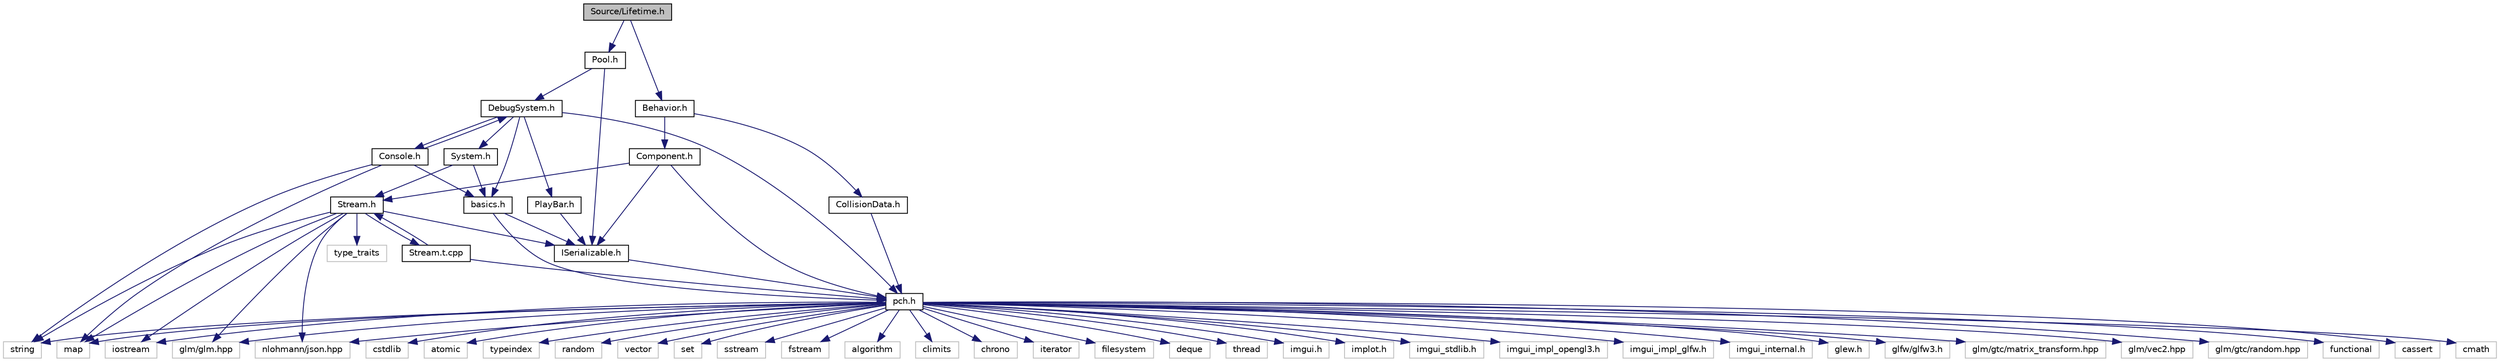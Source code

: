 digraph "Source/Lifetime.h"
{
 // LATEX_PDF_SIZE
  edge [fontname="Helvetica",fontsize="10",labelfontname="Helvetica",labelfontsize="10"];
  node [fontname="Helvetica",fontsize="10",shape=record];
  Node1 [label="Source/Lifetime.h",height=0.2,width=0.4,color="black", fillcolor="grey75", style="filled", fontcolor="black",tooltip="Component that destroys it's Enity after a given length of time."];
  Node1 -> Node2 [color="midnightblue",fontsize="10",style="solid",fontname="Helvetica"];
  Node2 [label="Behavior.h",height=0.2,width=0.4,color="black", fillcolor="white", style="filled",URL="$d8/dd5/Behavior_8h.html",tooltip="Virtual behavior component header."];
  Node2 -> Node3 [color="midnightblue",fontsize="10",style="solid",fontname="Helvetica"];
  Node3 [label="Component.h",height=0.2,width=0.4,color="black", fillcolor="white", style="filled",URL="$d0/da1/Component_8h.html",tooltip="Virtual component header."];
  Node3 -> Node4 [color="midnightblue",fontsize="10",style="solid",fontname="Helvetica"];
  Node4 [label="pch.h",height=0.2,width=0.4,color="black", fillcolor="white", style="filled",URL="$de/d3a/pch_8h.html",tooltip="This is a precompiled header file."];
  Node4 -> Node5 [color="midnightblue",fontsize="10",style="solid",fontname="Helvetica"];
  Node5 [label="functional",height=0.2,width=0.4,color="grey75", fillcolor="white", style="filled",tooltip=" "];
  Node4 -> Node6 [color="midnightblue",fontsize="10",style="solid",fontname="Helvetica"];
  Node6 [label="iostream",height=0.2,width=0.4,color="grey75", fillcolor="white", style="filled",tooltip=" "];
  Node4 -> Node7 [color="midnightblue",fontsize="10",style="solid",fontname="Helvetica"];
  Node7 [label="cassert",height=0.2,width=0.4,color="grey75", fillcolor="white", style="filled",tooltip=" "];
  Node4 -> Node8 [color="midnightblue",fontsize="10",style="solid",fontname="Helvetica"];
  Node8 [label="cmath",height=0.2,width=0.4,color="grey75", fillcolor="white", style="filled",tooltip=" "];
  Node4 -> Node9 [color="midnightblue",fontsize="10",style="solid",fontname="Helvetica"];
  Node9 [label="cstdlib",height=0.2,width=0.4,color="grey75", fillcolor="white", style="filled",tooltip=" "];
  Node4 -> Node10 [color="midnightblue",fontsize="10",style="solid",fontname="Helvetica"];
  Node10 [label="atomic",height=0.2,width=0.4,color="grey75", fillcolor="white", style="filled",tooltip=" "];
  Node4 -> Node11 [color="midnightblue",fontsize="10",style="solid",fontname="Helvetica"];
  Node11 [label="typeindex",height=0.2,width=0.4,color="grey75", fillcolor="white", style="filled",tooltip=" "];
  Node4 -> Node12 [color="midnightblue",fontsize="10",style="solid",fontname="Helvetica"];
  Node12 [label="random",height=0.2,width=0.4,color="grey75", fillcolor="white", style="filled",tooltip=" "];
  Node4 -> Node13 [color="midnightblue",fontsize="10",style="solid",fontname="Helvetica"];
  Node13 [label="vector",height=0.2,width=0.4,color="grey75", fillcolor="white", style="filled",tooltip=" "];
  Node4 -> Node14 [color="midnightblue",fontsize="10",style="solid",fontname="Helvetica"];
  Node14 [label="string",height=0.2,width=0.4,color="grey75", fillcolor="white", style="filled",tooltip=" "];
  Node4 -> Node15 [color="midnightblue",fontsize="10",style="solid",fontname="Helvetica"];
  Node15 [label="map",height=0.2,width=0.4,color="grey75", fillcolor="white", style="filled",tooltip=" "];
  Node4 -> Node16 [color="midnightblue",fontsize="10",style="solid",fontname="Helvetica"];
  Node16 [label="set",height=0.2,width=0.4,color="grey75", fillcolor="white", style="filled",tooltip=" "];
  Node4 -> Node17 [color="midnightblue",fontsize="10",style="solid",fontname="Helvetica"];
  Node17 [label="sstream",height=0.2,width=0.4,color="grey75", fillcolor="white", style="filled",tooltip=" "];
  Node4 -> Node18 [color="midnightblue",fontsize="10",style="solid",fontname="Helvetica"];
  Node18 [label="fstream",height=0.2,width=0.4,color="grey75", fillcolor="white", style="filled",tooltip=" "];
  Node4 -> Node19 [color="midnightblue",fontsize="10",style="solid",fontname="Helvetica"];
  Node19 [label="algorithm",height=0.2,width=0.4,color="grey75", fillcolor="white", style="filled",tooltip=" "];
  Node4 -> Node20 [color="midnightblue",fontsize="10",style="solid",fontname="Helvetica"];
  Node20 [label="climits",height=0.2,width=0.4,color="grey75", fillcolor="white", style="filled",tooltip=" "];
  Node4 -> Node21 [color="midnightblue",fontsize="10",style="solid",fontname="Helvetica"];
  Node21 [label="chrono",height=0.2,width=0.4,color="grey75", fillcolor="white", style="filled",tooltip=" "];
  Node4 -> Node22 [color="midnightblue",fontsize="10",style="solid",fontname="Helvetica"];
  Node22 [label="iterator",height=0.2,width=0.4,color="grey75", fillcolor="white", style="filled",tooltip=" "];
  Node4 -> Node23 [color="midnightblue",fontsize="10",style="solid",fontname="Helvetica"];
  Node23 [label="filesystem",height=0.2,width=0.4,color="grey75", fillcolor="white", style="filled",tooltip=" "];
  Node4 -> Node24 [color="midnightblue",fontsize="10",style="solid",fontname="Helvetica"];
  Node24 [label="deque",height=0.2,width=0.4,color="grey75", fillcolor="white", style="filled",tooltip=" "];
  Node4 -> Node25 [color="midnightblue",fontsize="10",style="solid",fontname="Helvetica"];
  Node25 [label="thread",height=0.2,width=0.4,color="grey75", fillcolor="white", style="filled",tooltip=" "];
  Node4 -> Node26 [color="midnightblue",fontsize="10",style="solid",fontname="Helvetica"];
  Node26 [label="imgui.h",height=0.2,width=0.4,color="grey75", fillcolor="white", style="filled",tooltip=" "];
  Node4 -> Node27 [color="midnightblue",fontsize="10",style="solid",fontname="Helvetica"];
  Node27 [label="implot.h",height=0.2,width=0.4,color="grey75", fillcolor="white", style="filled",tooltip=" "];
  Node4 -> Node28 [color="midnightblue",fontsize="10",style="solid",fontname="Helvetica"];
  Node28 [label="imgui_stdlib.h",height=0.2,width=0.4,color="grey75", fillcolor="white", style="filled",tooltip=" "];
  Node4 -> Node29 [color="midnightblue",fontsize="10",style="solid",fontname="Helvetica"];
  Node29 [label="imgui_impl_opengl3.h",height=0.2,width=0.4,color="grey75", fillcolor="white", style="filled",tooltip=" "];
  Node4 -> Node30 [color="midnightblue",fontsize="10",style="solid",fontname="Helvetica"];
  Node30 [label="imgui_impl_glfw.h",height=0.2,width=0.4,color="grey75", fillcolor="white", style="filled",tooltip=" "];
  Node4 -> Node31 [color="midnightblue",fontsize="10",style="solid",fontname="Helvetica"];
  Node31 [label="imgui_internal.h",height=0.2,width=0.4,color="grey75", fillcolor="white", style="filled",tooltip=" "];
  Node4 -> Node32 [color="midnightblue",fontsize="10",style="solid",fontname="Helvetica"];
  Node32 [label="glew.h",height=0.2,width=0.4,color="grey75", fillcolor="white", style="filled",tooltip=" "];
  Node4 -> Node33 [color="midnightblue",fontsize="10",style="solid",fontname="Helvetica"];
  Node33 [label="glfw/glfw3.h",height=0.2,width=0.4,color="grey75", fillcolor="white", style="filled",tooltip=" "];
  Node4 -> Node34 [color="midnightblue",fontsize="10",style="solid",fontname="Helvetica"];
  Node34 [label="glm/glm.hpp",height=0.2,width=0.4,color="grey75", fillcolor="white", style="filled",tooltip=" "];
  Node4 -> Node35 [color="midnightblue",fontsize="10",style="solid",fontname="Helvetica"];
  Node35 [label="glm/gtc/matrix_transform.hpp",height=0.2,width=0.4,color="grey75", fillcolor="white", style="filled",tooltip=" "];
  Node4 -> Node36 [color="midnightblue",fontsize="10",style="solid",fontname="Helvetica"];
  Node36 [label="glm/vec2.hpp",height=0.2,width=0.4,color="grey75", fillcolor="white", style="filled",tooltip=" "];
  Node4 -> Node37 [color="midnightblue",fontsize="10",style="solid",fontname="Helvetica"];
  Node37 [label="glm/gtc/random.hpp",height=0.2,width=0.4,color="grey75", fillcolor="white", style="filled",tooltip=" "];
  Node4 -> Node38 [color="midnightblue",fontsize="10",style="solid",fontname="Helvetica"];
  Node38 [label="nlohmann/json.hpp",height=0.2,width=0.4,color="grey75", fillcolor="white", style="filled",tooltip=" "];
  Node3 -> Node39 [color="midnightblue",fontsize="10",style="solid",fontname="Helvetica"];
  Node39 [label="ISerializable.h",height=0.2,width=0.4,color="black", fillcolor="white", style="filled",URL="$dd/d7f/ISerializable_8h.html",tooltip="interface for all serializable objects"];
  Node39 -> Node4 [color="midnightblue",fontsize="10",style="solid",fontname="Helvetica"];
  Node3 -> Node40 [color="midnightblue",fontsize="10",style="solid",fontname="Helvetica"];
  Node40 [label="Stream.h",height=0.2,width=0.4,color="black", fillcolor="white", style="filled",URL="$de/dd1/Stream_8h.html",tooltip="JSON File reading/writing."];
  Node40 -> Node14 [color="midnightblue",fontsize="10",style="solid",fontname="Helvetica"];
  Node40 -> Node15 [color="midnightblue",fontsize="10",style="solid",fontname="Helvetica"];
  Node40 -> Node34 [color="midnightblue",fontsize="10",style="solid",fontname="Helvetica"];
  Node40 -> Node38 [color="midnightblue",fontsize="10",style="solid",fontname="Helvetica"];
  Node40 -> Node41 [color="midnightblue",fontsize="10",style="solid",fontname="Helvetica"];
  Node41 [label="type_traits",height=0.2,width=0.4,color="grey75", fillcolor="white", style="filled",tooltip=" "];
  Node40 -> Node6 [color="midnightblue",fontsize="10",style="solid",fontname="Helvetica"];
  Node40 -> Node39 [color="midnightblue",fontsize="10",style="solid",fontname="Helvetica"];
  Node40 -> Node42 [color="midnightblue",fontsize="10",style="solid",fontname="Helvetica"];
  Node42 [label="Stream.t.cpp",height=0.2,width=0.4,color="black", fillcolor="white", style="filled",URL="$d5/d73/Stream_8t_8cpp.html",tooltip="JSON File reading/writing."];
  Node42 -> Node4 [color="midnightblue",fontsize="10",style="solid",fontname="Helvetica"];
  Node42 -> Node40 [color="midnightblue",fontsize="10",style="solid",fontname="Helvetica"];
  Node2 -> Node43 [color="midnightblue",fontsize="10",style="solid",fontname="Helvetica"];
  Node43 [label="CollisionData.h",height=0.2,width=0.4,color="black", fillcolor="white", style="filled",URL="$d0/db8/CollisionData_8h.html",tooltip="struct that holds collision information"];
  Node43 -> Node4 [color="midnightblue",fontsize="10",style="solid",fontname="Helvetica"];
  Node1 -> Node44 [color="midnightblue",fontsize="10",style="solid",fontname="Helvetica"];
  Node44 [label="Pool.h",height=0.2,width=0.4,color="black", fillcolor="white", style="filled",URL="$db/dd5/Pool_8h.html",tooltip="Used for Pools like Time or Health."];
  Node44 -> Node39 [color="midnightblue",fontsize="10",style="solid",fontname="Helvetica"];
  Node44 -> Node45 [color="midnightblue",fontsize="10",style="solid",fontname="Helvetica"];
  Node45 [label="DebugSystem.h",height=0.2,width=0.4,color="black", fillcolor="white", style="filled",URL="$dc/d4f/DebugSystem_8h_source.html",tooltip=" "];
  Node45 -> Node4 [color="midnightblue",fontsize="10",style="solid",fontname="Helvetica"];
  Node45 -> Node46 [color="midnightblue",fontsize="10",style="solid",fontname="Helvetica"];
  Node46 [label="basics.h",height=0.2,width=0.4,color="black", fillcolor="white", style="filled",URL="$dc/dcc/basics_8h_source.html",tooltip=" "];
  Node46 -> Node4 [color="midnightblue",fontsize="10",style="solid",fontname="Helvetica"];
  Node46 -> Node39 [color="midnightblue",fontsize="10",style="solid",fontname="Helvetica"];
  Node45 -> Node47 [color="midnightblue",fontsize="10",style="solid",fontname="Helvetica"];
  Node47 [label="System.h",height=0.2,width=0.4,color="black", fillcolor="white", style="filled",URL="$db/d39/System_8h.html",tooltip="Base class for all Systems."];
  Node47 -> Node46 [color="midnightblue",fontsize="10",style="solid",fontname="Helvetica"];
  Node47 -> Node40 [color="midnightblue",fontsize="10",style="solid",fontname="Helvetica"];
  Node45 -> Node48 [color="midnightblue",fontsize="10",style="solid",fontname="Helvetica"];
  Node48 [label="Console.h",height=0.2,width=0.4,color="black", fillcolor="white", style="filled",URL="$d2/d3f/Console_8h_source.html",tooltip=" "];
  Node48 -> Node46 [color="midnightblue",fontsize="10",style="solid",fontname="Helvetica"];
  Node48 -> Node45 [color="midnightblue",fontsize="10",style="solid",fontname="Helvetica"];
  Node48 -> Node14 [color="midnightblue",fontsize="10",style="solid",fontname="Helvetica"];
  Node48 -> Node15 [color="midnightblue",fontsize="10",style="solid",fontname="Helvetica"];
  Node45 -> Node49 [color="midnightblue",fontsize="10",style="solid",fontname="Helvetica"];
  Node49 [label="PlayBar.h",height=0.2,width=0.4,color="black", fillcolor="white", style="filled",URL="$d5/dfe/PlayBar_8h.html",tooltip="UI Bar that handles playing, pausing, and autosaves of the scene."];
  Node49 -> Node39 [color="midnightblue",fontsize="10",style="solid",fontname="Helvetica"];
}

